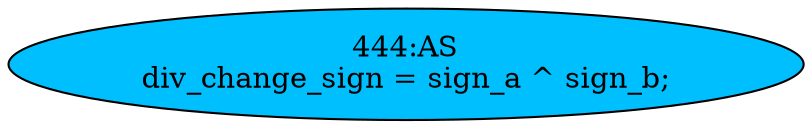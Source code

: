 strict digraph "" {
	node [label="\N"];
	"444:AS"	 [ast="<pyverilog.vparser.ast.Assign object at 0x7f65ee970a50>",
		def_var="['div_change_sign']",
		fillcolor=deepskyblue,
		label="444:AS
div_change_sign = sign_a ^ sign_b;",
		statements="[]",
		style=filled,
		typ=Assign,
		use_var="['sign_a', 'sign_b']"];
}
